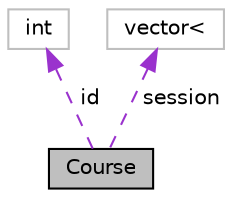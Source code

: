digraph "Course"
{
 // INTERACTIVE_SVG=YES
 // LATEX_PDF_SIZE
  edge [fontname="Helvetica",fontsize="10",labelfontname="Helvetica",labelfontsize="10"];
  node [fontname="Helvetica",fontsize="10",shape=record];
  Node1 [label="Course",height=0.2,width=0.4,color="black", fillcolor="grey75", style="filled", fontcolor="black",tooltip="Holds data for a course: course identifier ('id') and a sequence of session identifiers ('sessions')"];
  Node2 -> Node1 [dir="back",color="darkorchid3",fontsize="10",style="dashed",label=" id" ,fontname="Helvetica"];
  Node2 [label="int",height=0.2,width=0.4,color="grey75", fillcolor="white", style="filled",tooltip=" "];
  Node3 -> Node1 [dir="back",color="darkorchid3",fontsize="10",style="dashed",label=" session" ,fontname="Helvetica"];
  Node3 [label="vector\<",height=0.2,width=0.4,color="grey75", fillcolor="white", style="filled",tooltip=" "];
}
